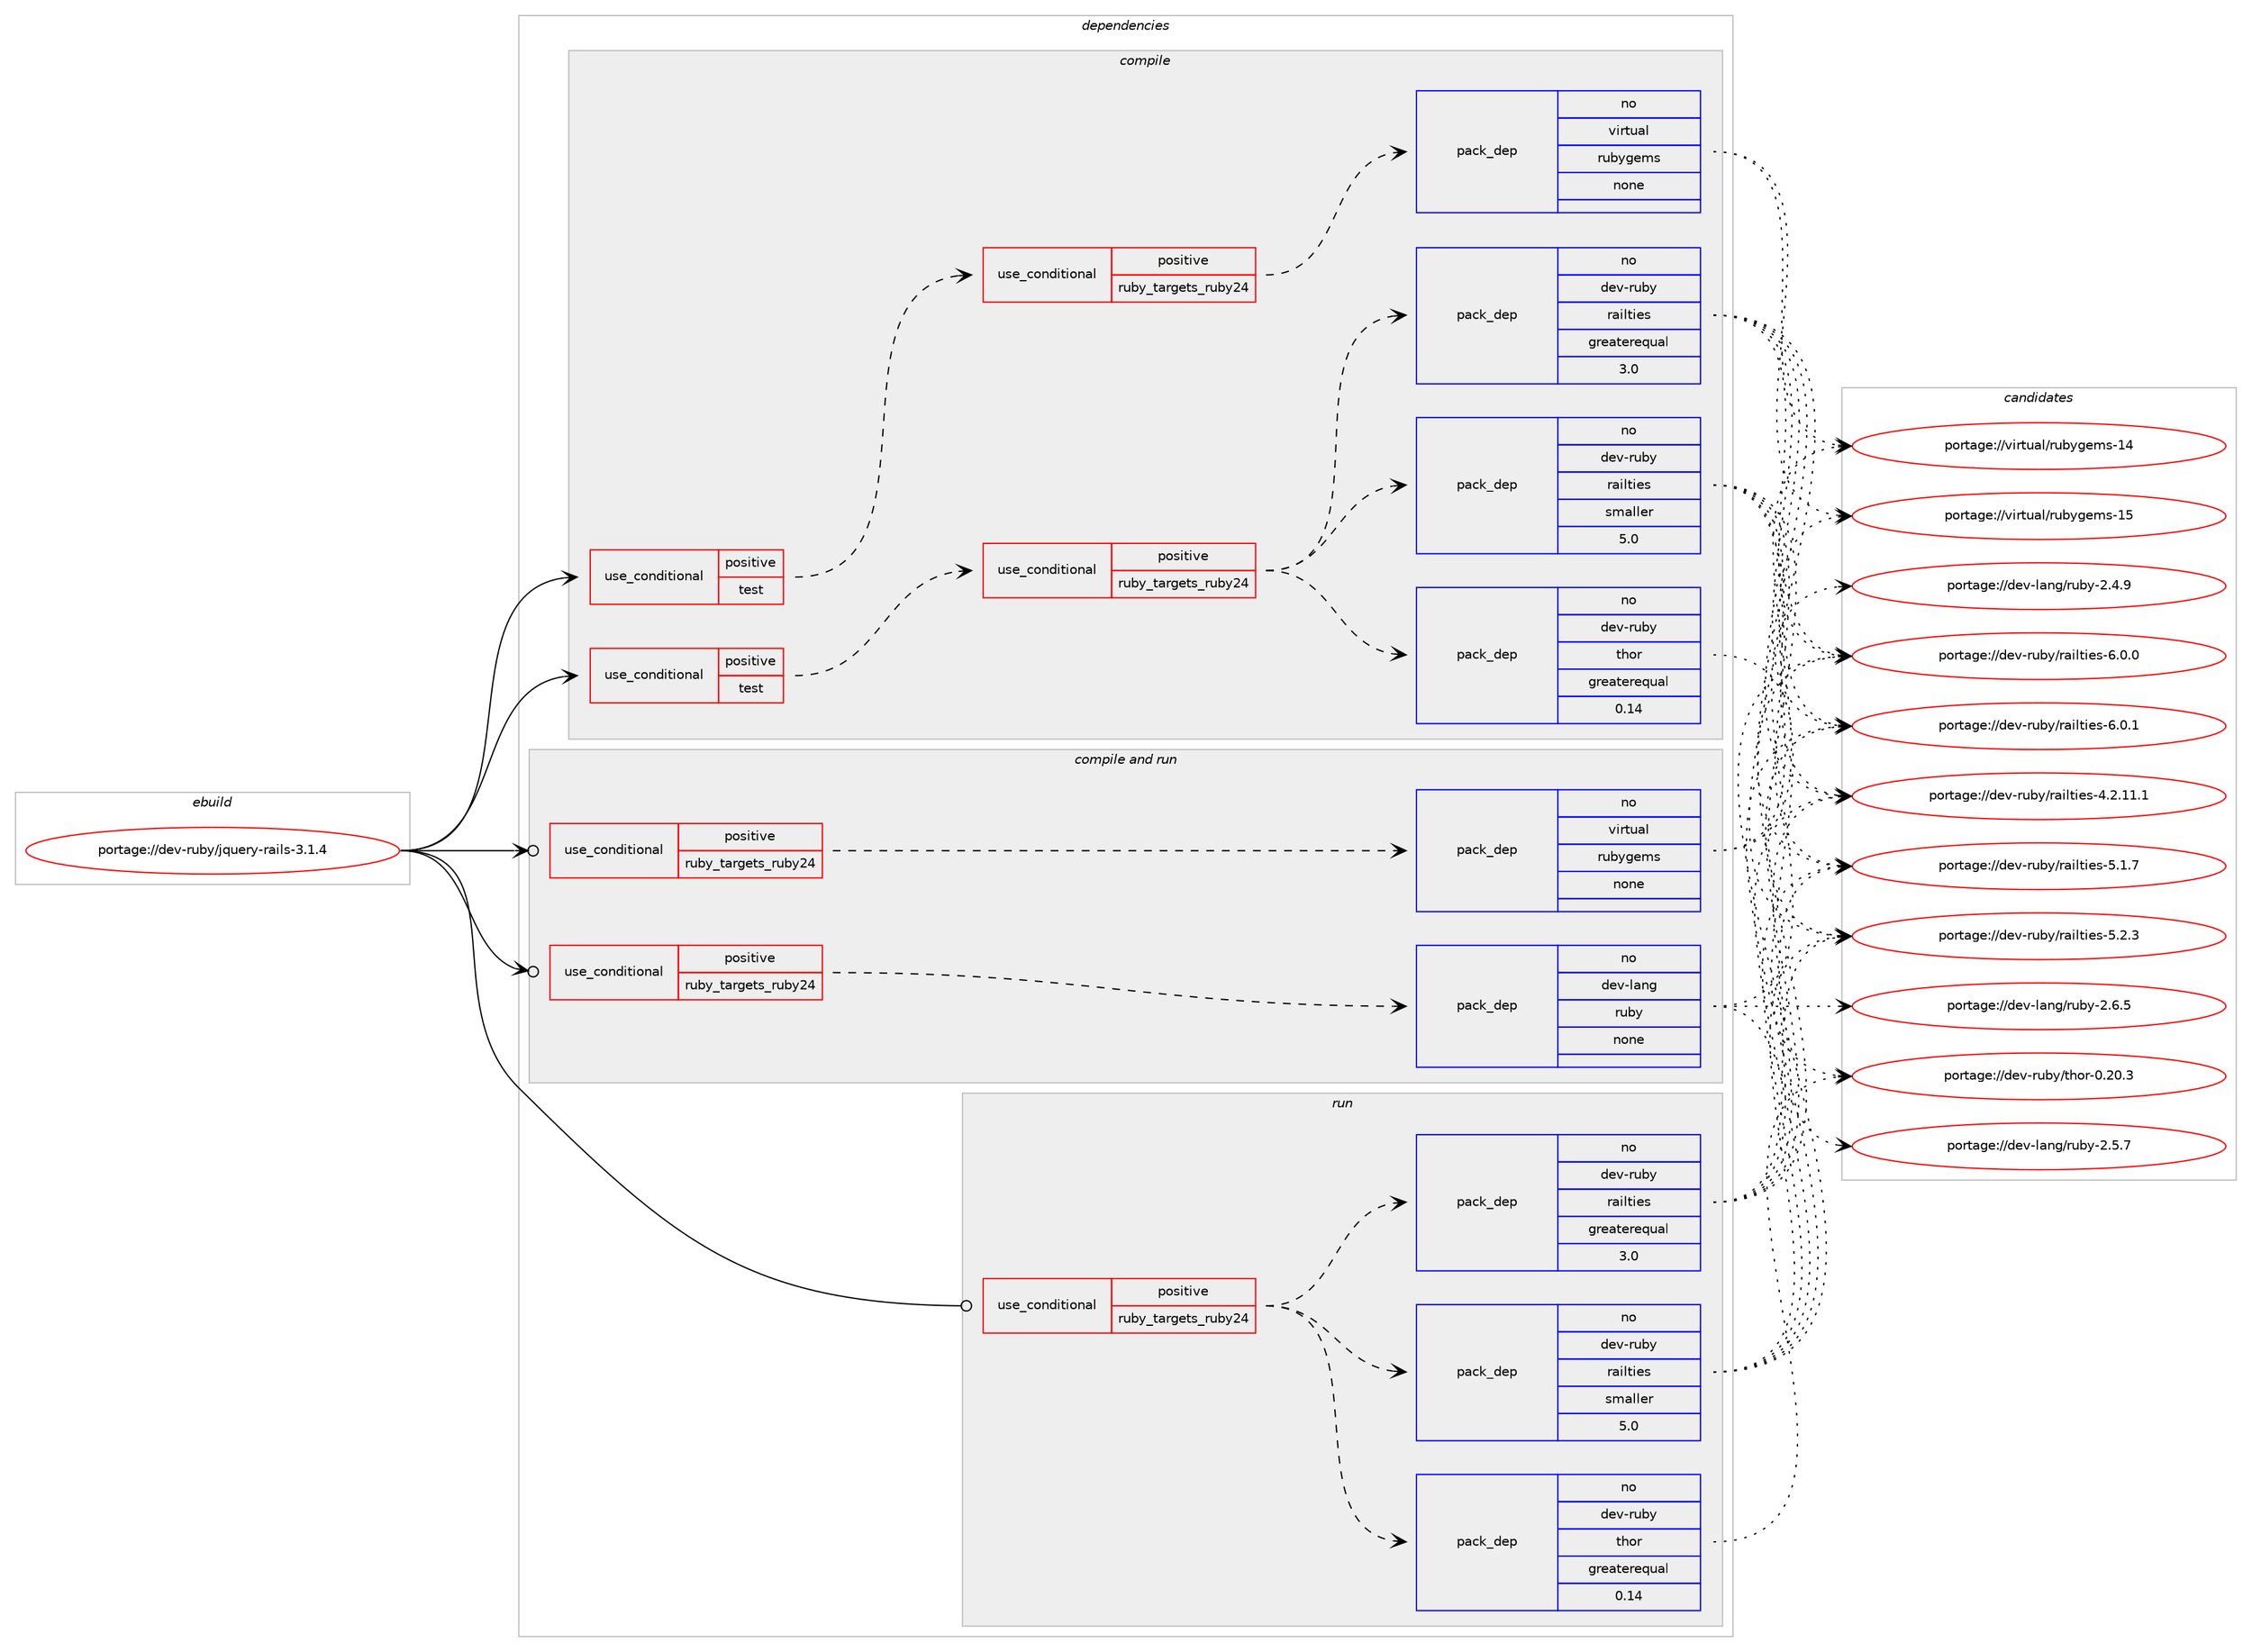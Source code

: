digraph prolog {

# *************
# Graph options
# *************

newrank=true;
concentrate=true;
compound=true;
graph [rankdir=LR,fontname=Helvetica,fontsize=10,ranksep=1.5];#, ranksep=2.5, nodesep=0.2];
edge  [arrowhead=vee];
node  [fontname=Helvetica,fontsize=10];

# **********
# The ebuild
# **********

subgraph cluster_leftcol {
color=gray;
rank=same;
label=<<i>ebuild</i>>;
id [label="portage://dev-ruby/jquery-rails-3.1.4", color=red, width=4, href="../dev-ruby/jquery-rails-3.1.4.svg"];
}

# ****************
# The dependencies
# ****************

subgraph cluster_midcol {
color=gray;
label=<<i>dependencies</i>>;
subgraph cluster_compile {
fillcolor="#eeeeee";
style=filled;
label=<<i>compile</i>>;
subgraph cond54480 {
dependency225525 [label=<<TABLE BORDER="0" CELLBORDER="1" CELLSPACING="0" CELLPADDING="4"><TR><TD ROWSPAN="3" CELLPADDING="10">use_conditional</TD></TR><TR><TD>positive</TD></TR><TR><TD>test</TD></TR></TABLE>>, shape=none, color=red];
subgraph cond54481 {
dependency225526 [label=<<TABLE BORDER="0" CELLBORDER="1" CELLSPACING="0" CELLPADDING="4"><TR><TD ROWSPAN="3" CELLPADDING="10">use_conditional</TD></TR><TR><TD>positive</TD></TR><TR><TD>ruby_targets_ruby24</TD></TR></TABLE>>, shape=none, color=red];
subgraph pack167559 {
dependency225527 [label=<<TABLE BORDER="0" CELLBORDER="1" CELLSPACING="0" CELLPADDING="4" WIDTH="220"><TR><TD ROWSPAN="6" CELLPADDING="30">pack_dep</TD></TR><TR><TD WIDTH="110">no</TD></TR><TR><TD>dev-ruby</TD></TR><TR><TD>railties</TD></TR><TR><TD>greaterequal</TD></TR><TR><TD>3.0</TD></TR></TABLE>>, shape=none, color=blue];
}
dependency225526:e -> dependency225527:w [weight=20,style="dashed",arrowhead="vee"];
subgraph pack167560 {
dependency225528 [label=<<TABLE BORDER="0" CELLBORDER="1" CELLSPACING="0" CELLPADDING="4" WIDTH="220"><TR><TD ROWSPAN="6" CELLPADDING="30">pack_dep</TD></TR><TR><TD WIDTH="110">no</TD></TR><TR><TD>dev-ruby</TD></TR><TR><TD>railties</TD></TR><TR><TD>smaller</TD></TR><TR><TD>5.0</TD></TR></TABLE>>, shape=none, color=blue];
}
dependency225526:e -> dependency225528:w [weight=20,style="dashed",arrowhead="vee"];
subgraph pack167561 {
dependency225529 [label=<<TABLE BORDER="0" CELLBORDER="1" CELLSPACING="0" CELLPADDING="4" WIDTH="220"><TR><TD ROWSPAN="6" CELLPADDING="30">pack_dep</TD></TR><TR><TD WIDTH="110">no</TD></TR><TR><TD>dev-ruby</TD></TR><TR><TD>thor</TD></TR><TR><TD>greaterequal</TD></TR><TR><TD>0.14</TD></TR></TABLE>>, shape=none, color=blue];
}
dependency225526:e -> dependency225529:w [weight=20,style="dashed",arrowhead="vee"];
}
dependency225525:e -> dependency225526:w [weight=20,style="dashed",arrowhead="vee"];
}
id:e -> dependency225525:w [weight=20,style="solid",arrowhead="vee"];
subgraph cond54482 {
dependency225530 [label=<<TABLE BORDER="0" CELLBORDER="1" CELLSPACING="0" CELLPADDING="4"><TR><TD ROWSPAN="3" CELLPADDING="10">use_conditional</TD></TR><TR><TD>positive</TD></TR><TR><TD>test</TD></TR></TABLE>>, shape=none, color=red];
subgraph cond54483 {
dependency225531 [label=<<TABLE BORDER="0" CELLBORDER="1" CELLSPACING="0" CELLPADDING="4"><TR><TD ROWSPAN="3" CELLPADDING="10">use_conditional</TD></TR><TR><TD>positive</TD></TR><TR><TD>ruby_targets_ruby24</TD></TR></TABLE>>, shape=none, color=red];
subgraph pack167562 {
dependency225532 [label=<<TABLE BORDER="0" CELLBORDER="1" CELLSPACING="0" CELLPADDING="4" WIDTH="220"><TR><TD ROWSPAN="6" CELLPADDING="30">pack_dep</TD></TR><TR><TD WIDTH="110">no</TD></TR><TR><TD>virtual</TD></TR><TR><TD>rubygems</TD></TR><TR><TD>none</TD></TR><TR><TD></TD></TR></TABLE>>, shape=none, color=blue];
}
dependency225531:e -> dependency225532:w [weight=20,style="dashed",arrowhead="vee"];
}
dependency225530:e -> dependency225531:w [weight=20,style="dashed",arrowhead="vee"];
}
id:e -> dependency225530:w [weight=20,style="solid",arrowhead="vee"];
}
subgraph cluster_compileandrun {
fillcolor="#eeeeee";
style=filled;
label=<<i>compile and run</i>>;
subgraph cond54484 {
dependency225533 [label=<<TABLE BORDER="0" CELLBORDER="1" CELLSPACING="0" CELLPADDING="4"><TR><TD ROWSPAN="3" CELLPADDING="10">use_conditional</TD></TR><TR><TD>positive</TD></TR><TR><TD>ruby_targets_ruby24</TD></TR></TABLE>>, shape=none, color=red];
subgraph pack167563 {
dependency225534 [label=<<TABLE BORDER="0" CELLBORDER="1" CELLSPACING="0" CELLPADDING="4" WIDTH="220"><TR><TD ROWSPAN="6" CELLPADDING="30">pack_dep</TD></TR><TR><TD WIDTH="110">no</TD></TR><TR><TD>dev-lang</TD></TR><TR><TD>ruby</TD></TR><TR><TD>none</TD></TR><TR><TD></TD></TR></TABLE>>, shape=none, color=blue];
}
dependency225533:e -> dependency225534:w [weight=20,style="dashed",arrowhead="vee"];
}
id:e -> dependency225533:w [weight=20,style="solid",arrowhead="odotvee"];
subgraph cond54485 {
dependency225535 [label=<<TABLE BORDER="0" CELLBORDER="1" CELLSPACING="0" CELLPADDING="4"><TR><TD ROWSPAN="3" CELLPADDING="10">use_conditional</TD></TR><TR><TD>positive</TD></TR><TR><TD>ruby_targets_ruby24</TD></TR></TABLE>>, shape=none, color=red];
subgraph pack167564 {
dependency225536 [label=<<TABLE BORDER="0" CELLBORDER="1" CELLSPACING="0" CELLPADDING="4" WIDTH="220"><TR><TD ROWSPAN="6" CELLPADDING="30">pack_dep</TD></TR><TR><TD WIDTH="110">no</TD></TR><TR><TD>virtual</TD></TR><TR><TD>rubygems</TD></TR><TR><TD>none</TD></TR><TR><TD></TD></TR></TABLE>>, shape=none, color=blue];
}
dependency225535:e -> dependency225536:w [weight=20,style="dashed",arrowhead="vee"];
}
id:e -> dependency225535:w [weight=20,style="solid",arrowhead="odotvee"];
}
subgraph cluster_run {
fillcolor="#eeeeee";
style=filled;
label=<<i>run</i>>;
subgraph cond54486 {
dependency225537 [label=<<TABLE BORDER="0" CELLBORDER="1" CELLSPACING="0" CELLPADDING="4"><TR><TD ROWSPAN="3" CELLPADDING="10">use_conditional</TD></TR><TR><TD>positive</TD></TR><TR><TD>ruby_targets_ruby24</TD></TR></TABLE>>, shape=none, color=red];
subgraph pack167565 {
dependency225538 [label=<<TABLE BORDER="0" CELLBORDER="1" CELLSPACING="0" CELLPADDING="4" WIDTH="220"><TR><TD ROWSPAN="6" CELLPADDING="30">pack_dep</TD></TR><TR><TD WIDTH="110">no</TD></TR><TR><TD>dev-ruby</TD></TR><TR><TD>railties</TD></TR><TR><TD>greaterequal</TD></TR><TR><TD>3.0</TD></TR></TABLE>>, shape=none, color=blue];
}
dependency225537:e -> dependency225538:w [weight=20,style="dashed",arrowhead="vee"];
subgraph pack167566 {
dependency225539 [label=<<TABLE BORDER="0" CELLBORDER="1" CELLSPACING="0" CELLPADDING="4" WIDTH="220"><TR><TD ROWSPAN="6" CELLPADDING="30">pack_dep</TD></TR><TR><TD WIDTH="110">no</TD></TR><TR><TD>dev-ruby</TD></TR><TR><TD>railties</TD></TR><TR><TD>smaller</TD></TR><TR><TD>5.0</TD></TR></TABLE>>, shape=none, color=blue];
}
dependency225537:e -> dependency225539:w [weight=20,style="dashed",arrowhead="vee"];
subgraph pack167567 {
dependency225540 [label=<<TABLE BORDER="0" CELLBORDER="1" CELLSPACING="0" CELLPADDING="4" WIDTH="220"><TR><TD ROWSPAN="6" CELLPADDING="30">pack_dep</TD></TR><TR><TD WIDTH="110">no</TD></TR><TR><TD>dev-ruby</TD></TR><TR><TD>thor</TD></TR><TR><TD>greaterequal</TD></TR><TR><TD>0.14</TD></TR></TABLE>>, shape=none, color=blue];
}
dependency225537:e -> dependency225540:w [weight=20,style="dashed",arrowhead="vee"];
}
id:e -> dependency225537:w [weight=20,style="solid",arrowhead="odot"];
}
}

# **************
# The candidates
# **************

subgraph cluster_choices {
rank=same;
color=gray;
label=<<i>candidates</i>>;

subgraph choice167559 {
color=black;
nodesep=1;
choiceportage10010111845114117981214711497105108116105101115455246504649494649 [label="portage://dev-ruby/railties-4.2.11.1", color=red, width=4,href="../dev-ruby/railties-4.2.11.1.svg"];
choiceportage10010111845114117981214711497105108116105101115455346494655 [label="portage://dev-ruby/railties-5.1.7", color=red, width=4,href="../dev-ruby/railties-5.1.7.svg"];
choiceportage10010111845114117981214711497105108116105101115455346504651 [label="portage://dev-ruby/railties-5.2.3", color=red, width=4,href="../dev-ruby/railties-5.2.3.svg"];
choiceportage10010111845114117981214711497105108116105101115455446484648 [label="portage://dev-ruby/railties-6.0.0", color=red, width=4,href="../dev-ruby/railties-6.0.0.svg"];
choiceportage10010111845114117981214711497105108116105101115455446484649 [label="portage://dev-ruby/railties-6.0.1", color=red, width=4,href="../dev-ruby/railties-6.0.1.svg"];
dependency225527:e -> choiceportage10010111845114117981214711497105108116105101115455246504649494649:w [style=dotted,weight="100"];
dependency225527:e -> choiceportage10010111845114117981214711497105108116105101115455346494655:w [style=dotted,weight="100"];
dependency225527:e -> choiceportage10010111845114117981214711497105108116105101115455346504651:w [style=dotted,weight="100"];
dependency225527:e -> choiceportage10010111845114117981214711497105108116105101115455446484648:w [style=dotted,weight="100"];
dependency225527:e -> choiceportage10010111845114117981214711497105108116105101115455446484649:w [style=dotted,weight="100"];
}
subgraph choice167560 {
color=black;
nodesep=1;
choiceportage10010111845114117981214711497105108116105101115455246504649494649 [label="portage://dev-ruby/railties-4.2.11.1", color=red, width=4,href="../dev-ruby/railties-4.2.11.1.svg"];
choiceportage10010111845114117981214711497105108116105101115455346494655 [label="portage://dev-ruby/railties-5.1.7", color=red, width=4,href="../dev-ruby/railties-5.1.7.svg"];
choiceportage10010111845114117981214711497105108116105101115455346504651 [label="portage://dev-ruby/railties-5.2.3", color=red, width=4,href="../dev-ruby/railties-5.2.3.svg"];
choiceportage10010111845114117981214711497105108116105101115455446484648 [label="portage://dev-ruby/railties-6.0.0", color=red, width=4,href="../dev-ruby/railties-6.0.0.svg"];
choiceportage10010111845114117981214711497105108116105101115455446484649 [label="portage://dev-ruby/railties-6.0.1", color=red, width=4,href="../dev-ruby/railties-6.0.1.svg"];
dependency225528:e -> choiceportage10010111845114117981214711497105108116105101115455246504649494649:w [style=dotted,weight="100"];
dependency225528:e -> choiceportage10010111845114117981214711497105108116105101115455346494655:w [style=dotted,weight="100"];
dependency225528:e -> choiceportage10010111845114117981214711497105108116105101115455346504651:w [style=dotted,weight="100"];
dependency225528:e -> choiceportage10010111845114117981214711497105108116105101115455446484648:w [style=dotted,weight="100"];
dependency225528:e -> choiceportage10010111845114117981214711497105108116105101115455446484649:w [style=dotted,weight="100"];
}
subgraph choice167561 {
color=black;
nodesep=1;
choiceportage10010111845114117981214711610411111445484650484651 [label="portage://dev-ruby/thor-0.20.3", color=red, width=4,href="../dev-ruby/thor-0.20.3.svg"];
dependency225529:e -> choiceportage10010111845114117981214711610411111445484650484651:w [style=dotted,weight="100"];
}
subgraph choice167562 {
color=black;
nodesep=1;
choiceportage118105114116117971084711411798121103101109115454952 [label="portage://virtual/rubygems-14", color=red, width=4,href="../virtual/rubygems-14.svg"];
choiceportage118105114116117971084711411798121103101109115454953 [label="portage://virtual/rubygems-15", color=red, width=4,href="../virtual/rubygems-15.svg"];
dependency225532:e -> choiceportage118105114116117971084711411798121103101109115454952:w [style=dotted,weight="100"];
dependency225532:e -> choiceportage118105114116117971084711411798121103101109115454953:w [style=dotted,weight="100"];
}
subgraph choice167563 {
color=black;
nodesep=1;
choiceportage10010111845108971101034711411798121455046524657 [label="portage://dev-lang/ruby-2.4.9", color=red, width=4,href="../dev-lang/ruby-2.4.9.svg"];
choiceportage10010111845108971101034711411798121455046534655 [label="portage://dev-lang/ruby-2.5.7", color=red, width=4,href="../dev-lang/ruby-2.5.7.svg"];
choiceportage10010111845108971101034711411798121455046544653 [label="portage://dev-lang/ruby-2.6.5", color=red, width=4,href="../dev-lang/ruby-2.6.5.svg"];
dependency225534:e -> choiceportage10010111845108971101034711411798121455046524657:w [style=dotted,weight="100"];
dependency225534:e -> choiceportage10010111845108971101034711411798121455046534655:w [style=dotted,weight="100"];
dependency225534:e -> choiceportage10010111845108971101034711411798121455046544653:w [style=dotted,weight="100"];
}
subgraph choice167564 {
color=black;
nodesep=1;
choiceportage118105114116117971084711411798121103101109115454952 [label="portage://virtual/rubygems-14", color=red, width=4,href="../virtual/rubygems-14.svg"];
choiceportage118105114116117971084711411798121103101109115454953 [label="portage://virtual/rubygems-15", color=red, width=4,href="../virtual/rubygems-15.svg"];
dependency225536:e -> choiceportage118105114116117971084711411798121103101109115454952:w [style=dotted,weight="100"];
dependency225536:e -> choiceportage118105114116117971084711411798121103101109115454953:w [style=dotted,weight="100"];
}
subgraph choice167565 {
color=black;
nodesep=1;
choiceportage10010111845114117981214711497105108116105101115455246504649494649 [label="portage://dev-ruby/railties-4.2.11.1", color=red, width=4,href="../dev-ruby/railties-4.2.11.1.svg"];
choiceportage10010111845114117981214711497105108116105101115455346494655 [label="portage://dev-ruby/railties-5.1.7", color=red, width=4,href="../dev-ruby/railties-5.1.7.svg"];
choiceportage10010111845114117981214711497105108116105101115455346504651 [label="portage://dev-ruby/railties-5.2.3", color=red, width=4,href="../dev-ruby/railties-5.2.3.svg"];
choiceportage10010111845114117981214711497105108116105101115455446484648 [label="portage://dev-ruby/railties-6.0.0", color=red, width=4,href="../dev-ruby/railties-6.0.0.svg"];
choiceportage10010111845114117981214711497105108116105101115455446484649 [label="portage://dev-ruby/railties-6.0.1", color=red, width=4,href="../dev-ruby/railties-6.0.1.svg"];
dependency225538:e -> choiceportage10010111845114117981214711497105108116105101115455246504649494649:w [style=dotted,weight="100"];
dependency225538:e -> choiceportage10010111845114117981214711497105108116105101115455346494655:w [style=dotted,weight="100"];
dependency225538:e -> choiceportage10010111845114117981214711497105108116105101115455346504651:w [style=dotted,weight="100"];
dependency225538:e -> choiceportage10010111845114117981214711497105108116105101115455446484648:w [style=dotted,weight="100"];
dependency225538:e -> choiceportage10010111845114117981214711497105108116105101115455446484649:w [style=dotted,weight="100"];
}
subgraph choice167566 {
color=black;
nodesep=1;
choiceportage10010111845114117981214711497105108116105101115455246504649494649 [label="portage://dev-ruby/railties-4.2.11.1", color=red, width=4,href="../dev-ruby/railties-4.2.11.1.svg"];
choiceportage10010111845114117981214711497105108116105101115455346494655 [label="portage://dev-ruby/railties-5.1.7", color=red, width=4,href="../dev-ruby/railties-5.1.7.svg"];
choiceportage10010111845114117981214711497105108116105101115455346504651 [label="portage://dev-ruby/railties-5.2.3", color=red, width=4,href="../dev-ruby/railties-5.2.3.svg"];
choiceportage10010111845114117981214711497105108116105101115455446484648 [label="portage://dev-ruby/railties-6.0.0", color=red, width=4,href="../dev-ruby/railties-6.0.0.svg"];
choiceportage10010111845114117981214711497105108116105101115455446484649 [label="portage://dev-ruby/railties-6.0.1", color=red, width=4,href="../dev-ruby/railties-6.0.1.svg"];
dependency225539:e -> choiceportage10010111845114117981214711497105108116105101115455246504649494649:w [style=dotted,weight="100"];
dependency225539:e -> choiceportage10010111845114117981214711497105108116105101115455346494655:w [style=dotted,weight="100"];
dependency225539:e -> choiceportage10010111845114117981214711497105108116105101115455346504651:w [style=dotted,weight="100"];
dependency225539:e -> choiceportage10010111845114117981214711497105108116105101115455446484648:w [style=dotted,weight="100"];
dependency225539:e -> choiceportage10010111845114117981214711497105108116105101115455446484649:w [style=dotted,weight="100"];
}
subgraph choice167567 {
color=black;
nodesep=1;
choiceportage10010111845114117981214711610411111445484650484651 [label="portage://dev-ruby/thor-0.20.3", color=red, width=4,href="../dev-ruby/thor-0.20.3.svg"];
dependency225540:e -> choiceportage10010111845114117981214711610411111445484650484651:w [style=dotted,weight="100"];
}
}

}
